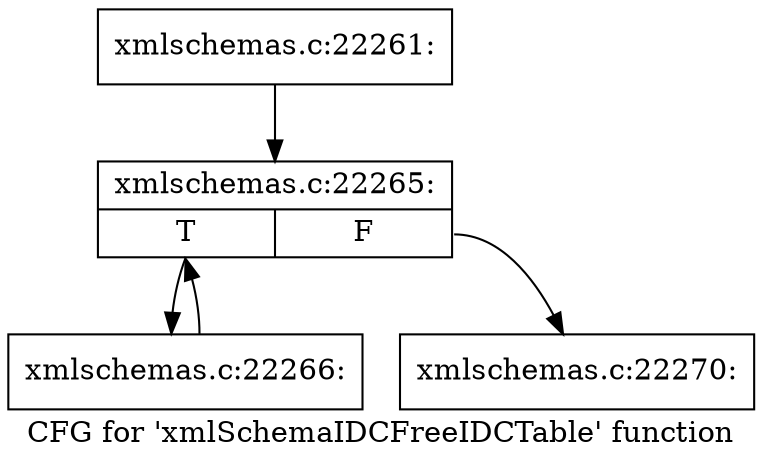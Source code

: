 digraph "CFG for 'xmlSchemaIDCFreeIDCTable' function" {
	label="CFG for 'xmlSchemaIDCFreeIDCTable' function";

	Node0x546fa10 [shape=record,label="{xmlschemas.c:22261:}"];
	Node0x546fa10 -> Node0x546fc80;
	Node0x546fc80 [shape=record,label="{xmlschemas.c:22265:|{<s0>T|<s1>F}}"];
	Node0x546fc80:s0 -> Node0x5477530;
	Node0x546fc80:s1 -> Node0x546fe60;
	Node0x5477530 [shape=record,label="{xmlschemas.c:22266:}"];
	Node0x5477530 -> Node0x546fc80;
	Node0x546fe60 [shape=record,label="{xmlschemas.c:22270:}"];
}
